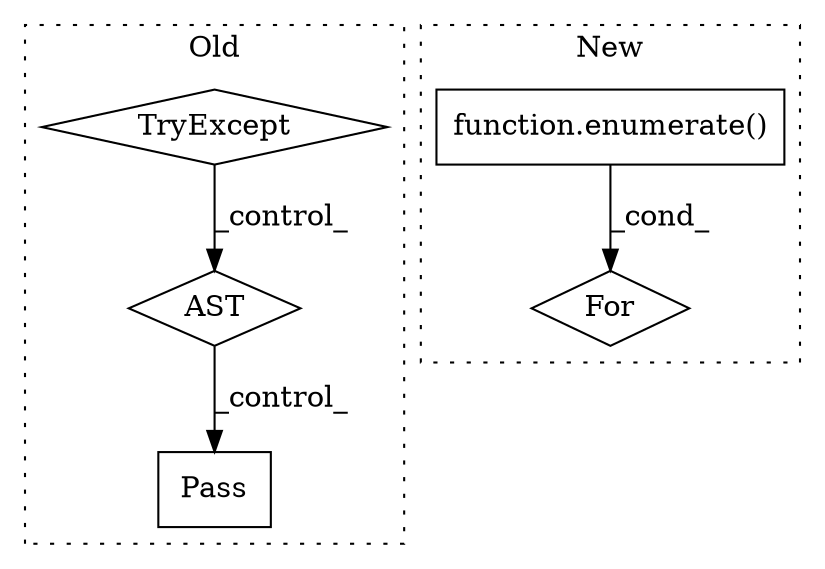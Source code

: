 digraph G {
subgraph cluster0 {
1 [label="TryExcept" a="71" s="2853" l="21" shape="diamond"];
3 [label="AST" a="2" s="2969,0" l="6,0" shape="diamond"];
5 [label="Pass" a="62" s="2993" l="4" shape="box"];
label = "Old";
style="dotted";
}
subgraph cluster1 {
2 [label="function.enumerate()" a="75" s="3129,3153" l="10,1" shape="box"];
4 [label="For" a="107" s="3089,3182" l="4,14" shape="diamond"];
label = "New";
style="dotted";
}
1 -> 3 [label="_control_"];
2 -> 4 [label="_cond_"];
3 -> 5 [label="_control_"];
}